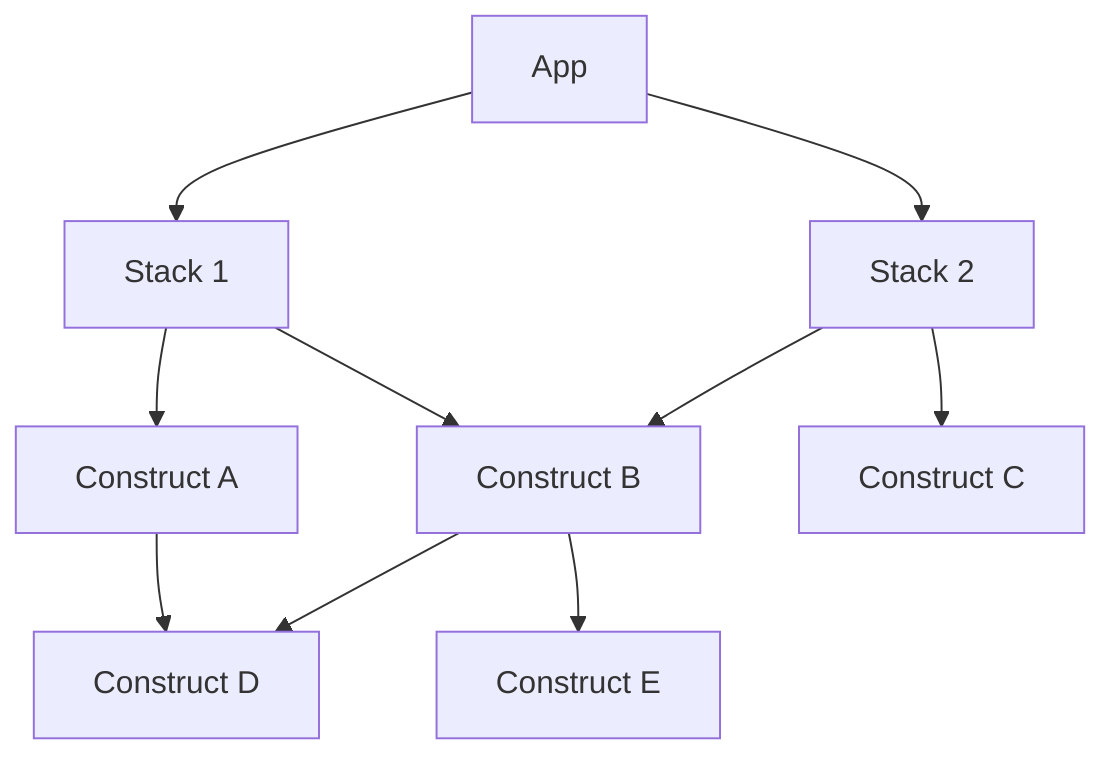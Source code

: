 graph TD
    App
    Stack1[Stack 1]
    Stack2[Stack 2]
    ConstructA[Construct A]
    ConstructB[Construct B]
    ConstructC[Construct C]
    ConstructD[Construct D]
    ConstructE[Construct E]

    App --> Stack1 & Stack2
    Stack1 --> ConstructA & ConstructB
    Stack2 --> ConstructB & ConstructC
    ConstructA --> ConstructD
    ConstructB --> ConstructD & ConstructE